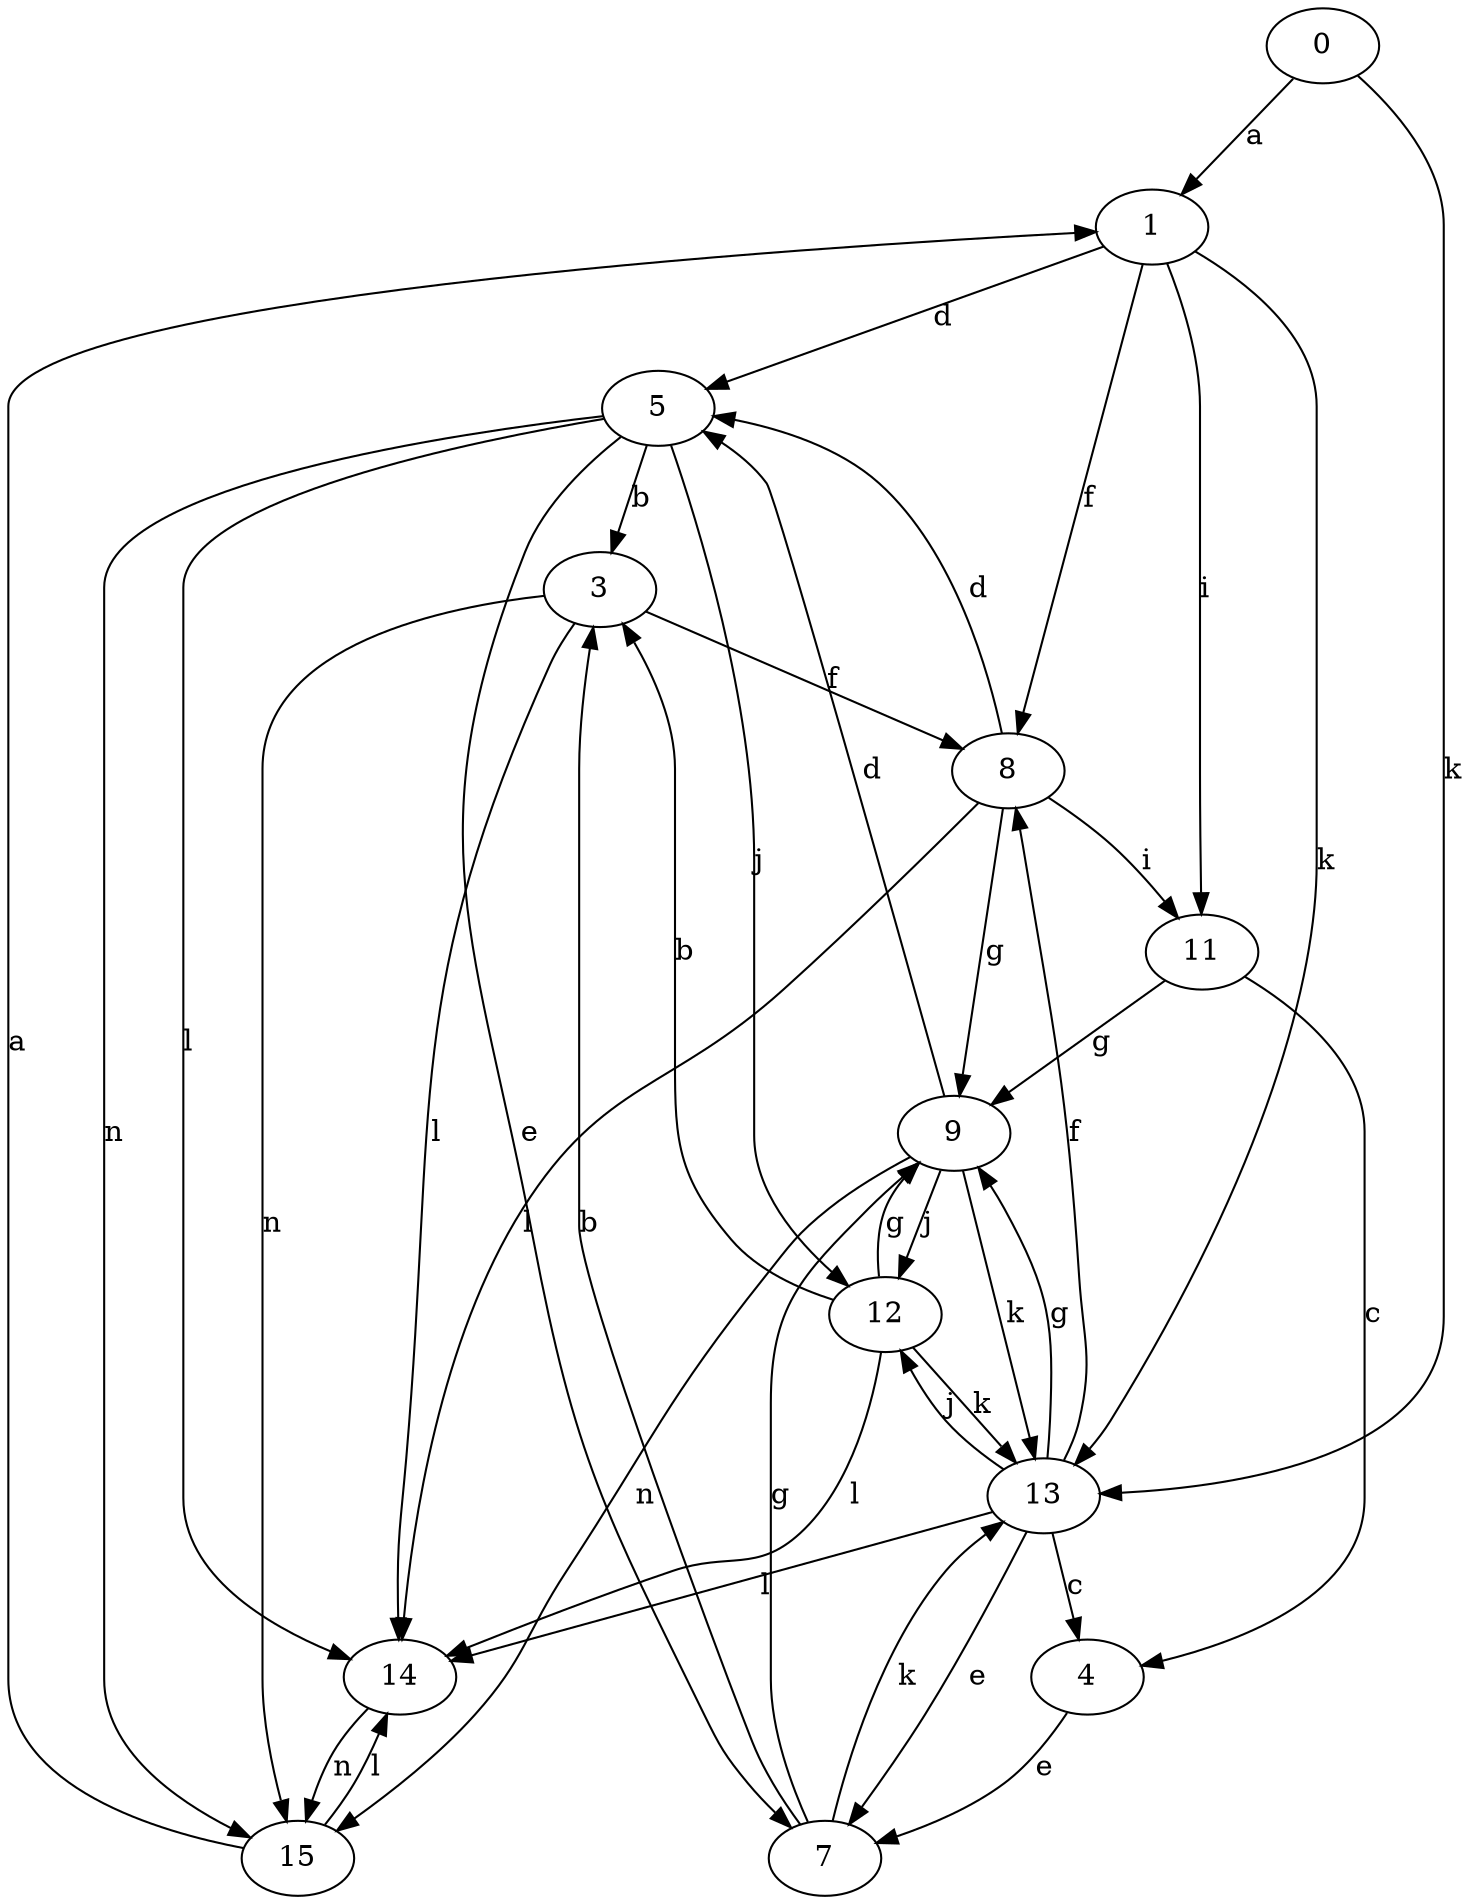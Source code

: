 strict digraph  {
1;
3;
4;
5;
7;
8;
9;
0;
11;
12;
13;
14;
15;
1 -> 5  [label=d];
1 -> 8  [label=f];
1 -> 11  [label=i];
1 -> 13  [label=k];
3 -> 8  [label=f];
3 -> 14  [label=l];
3 -> 15  [label=n];
4 -> 7  [label=e];
5 -> 3  [label=b];
5 -> 7  [label=e];
5 -> 12  [label=j];
5 -> 14  [label=l];
5 -> 15  [label=n];
7 -> 3  [label=b];
7 -> 9  [label=g];
7 -> 13  [label=k];
8 -> 5  [label=d];
8 -> 9  [label=g];
8 -> 11  [label=i];
8 -> 14  [label=l];
9 -> 5  [label=d];
9 -> 12  [label=j];
9 -> 13  [label=k];
9 -> 15  [label=n];
0 -> 1  [label=a];
0 -> 13  [label=k];
11 -> 4  [label=c];
11 -> 9  [label=g];
12 -> 3  [label=b];
12 -> 9  [label=g];
12 -> 13  [label=k];
12 -> 14  [label=l];
13 -> 4  [label=c];
13 -> 7  [label=e];
13 -> 8  [label=f];
13 -> 9  [label=g];
13 -> 12  [label=j];
13 -> 14  [label=l];
14 -> 15  [label=n];
15 -> 1  [label=a];
15 -> 14  [label=l];
}
